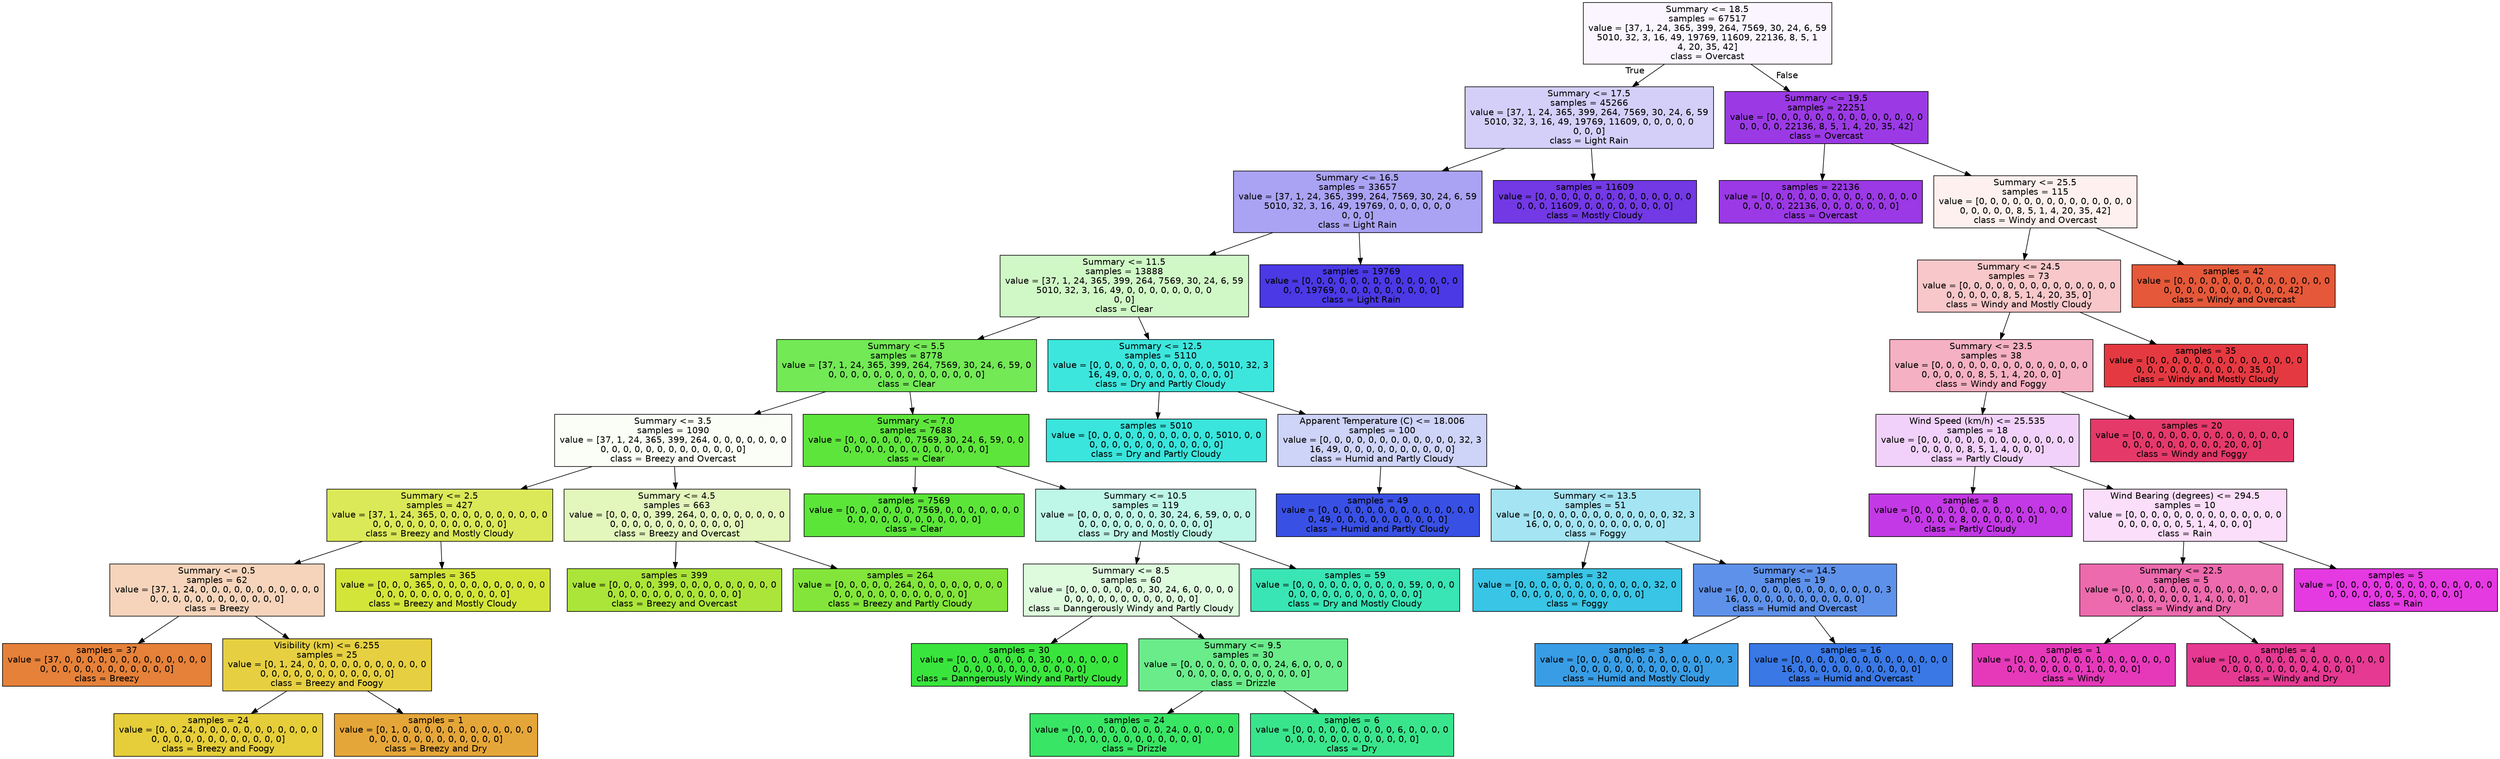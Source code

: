 digraph Tree {
node [shape=box, style="filled", color="black", fontname="helvetica"] ;
edge [fontname="helvetica"] ;
0 [label="Summary <= 18.5\nsamples = 67517\nvalue = [37, 1, 24, 365, 399, 264, 7569, 30, 24, 6, 59\n5010, 32, 3, 16, 49, 19769, 11609, 22136, 8, 5, 1\n4, 20, 35, 42]\nclass = Overcast", fillcolor="#faf5fe"] ;
1 [label="Summary <= 17.5\nsamples = 45266\nvalue = [37, 1, 24, 365, 399, 264, 7569, 30, 24, 6, 59\n5010, 32, 3, 16, 49, 19769, 11609, 0, 0, 0, 0, 0\n0, 0, 0]\nclass = Light Rain", fillcolor="#d3cff9"] ;
0 -> 1 [labeldistance=2.5, labelangle=45, headlabel="True"] ;
2 [label="Summary <= 16.5\nsamples = 33657\nvalue = [37, 1, 24, 365, 399, 264, 7569, 30, 24, 6, 59\n5010, 32, 3, 16, 49, 19769, 0, 0, 0, 0, 0, 0\n0, 0, 0]\nclass = Light Rain", fillcolor="#aaa2f3"] ;
1 -> 2 ;
3 [label="Summary <= 11.5\nsamples = 13888\nvalue = [37, 1, 24, 365, 399, 264, 7569, 30, 24, 6, 59\n5010, 32, 3, 16, 49, 0, 0, 0, 0, 0, 0, 0, 0\n0, 0]\nclass = Clear", fillcolor="#d0f8c6"] ;
2 -> 3 ;
4 [label="Summary <= 5.5\nsamples = 8778\nvalue = [37, 1, 24, 365, 399, 264, 7569, 30, 24, 6, 59, 0\n0, 0, 0, 0, 0, 0, 0, 0, 0, 0, 0, 0, 0, 0]\nclass = Clear", fillcolor="#73e956"] ;
3 -> 4 ;
5 [label="Summary <= 3.5\nsamples = 1090\nvalue = [37, 1, 24, 365, 399, 264, 0, 0, 0, 0, 0, 0, 0\n0, 0, 0, 0, 0, 0, 0, 0, 0, 0, 0, 0, 0]\nclass = Breezy and Overcast", fillcolor="#fbfef6"] ;
4 -> 5 ;
6 [label="Summary <= 2.5\nsamples = 427\nvalue = [37, 1, 24, 365, 0, 0, 0, 0, 0, 0, 0, 0, 0, 0\n0, 0, 0, 0, 0, 0, 0, 0, 0, 0, 0, 0]\nclass = Breezy and Mostly Cloudy", fillcolor="#dbe958"] ;
5 -> 6 ;
7 [label="Summary <= 0.5\nsamples = 62\nvalue = [37, 1, 24, 0, 0, 0, 0, 0, 0, 0, 0, 0, 0, 0\n0, 0, 0, 0, 0, 0, 0, 0, 0, 0, 0, 0]\nclass = Breezy", fillcolor="#f6d4bb"] ;
6 -> 7 ;
8 [label="samples = 37\nvalue = [37, 0, 0, 0, 0, 0, 0, 0, 0, 0, 0, 0, 0, 0\n0, 0, 0, 0, 0, 0, 0, 0, 0, 0, 0, 0]\nclass = Breezy", fillcolor="#e58139"] ;
7 -> 8 ;
9 [label="Visibility (km) <= 6.255\nsamples = 25\nvalue = [0, 1, 24, 0, 0, 0, 0, 0, 0, 0, 0, 0, 0, 0\n0, 0, 0, 0, 0, 0, 0, 0, 0, 0, 0, 0]\nclass = Breezy and Foogy", fillcolor="#e6d041"] ;
7 -> 9 ;
10 [label="samples = 24\nvalue = [0, 0, 24, 0, 0, 0, 0, 0, 0, 0, 0, 0, 0, 0\n0, 0, 0, 0, 0, 0, 0, 0, 0, 0, 0, 0]\nclass = Breezy and Foogy", fillcolor="#e5ce39"] ;
9 -> 10 ;
11 [label="samples = 1\nvalue = [0, 1, 0, 0, 0, 0, 0, 0, 0, 0, 0, 0, 0, 0\n0, 0, 0, 0, 0, 0, 0, 0, 0, 0, 0, 0]\nclass = Breezy and Dry", fillcolor="#e5a639"] ;
9 -> 11 ;
12 [label="samples = 365\nvalue = [0, 0, 0, 365, 0, 0, 0, 0, 0, 0, 0, 0, 0, 0\n0, 0, 0, 0, 0, 0, 0, 0, 0, 0, 0, 0]\nclass = Breezy and Mostly Cloudy", fillcolor="#d4e539"] ;
6 -> 12 ;
13 [label="Summary <= 4.5\nsamples = 663\nvalue = [0, 0, 0, 0, 399, 264, 0, 0, 0, 0, 0, 0, 0, 0\n0, 0, 0, 0, 0, 0, 0, 0, 0, 0, 0, 0]\nclass = Breezy and Overcast", fillcolor="#e3f6bc"] ;
5 -> 13 ;
14 [label="samples = 399\nvalue = [0, 0, 0, 0, 399, 0, 0, 0, 0, 0, 0, 0, 0, 0\n0, 0, 0, 0, 0, 0, 0, 0, 0, 0, 0, 0]\nclass = Breezy and Overcast", fillcolor="#ace539"] ;
13 -> 14 ;
15 [label="samples = 264\nvalue = [0, 0, 0, 0, 0, 264, 0, 0, 0, 0, 0, 0, 0, 0\n0, 0, 0, 0, 0, 0, 0, 0, 0, 0, 0, 0]\nclass = Breezy and Partly Cloudy", fillcolor="#83e539"] ;
13 -> 15 ;
16 [label="Summary <= 7.0\nsamples = 7688\nvalue = [0, 0, 0, 0, 0, 0, 7569, 30, 24, 6, 59, 0, 0\n0, 0, 0, 0, 0, 0, 0, 0, 0, 0, 0, 0, 0]\nclass = Clear", fillcolor="#5ee53c"] ;
4 -> 16 ;
17 [label="samples = 7569\nvalue = [0, 0, 0, 0, 0, 0, 7569, 0, 0, 0, 0, 0, 0, 0\n0, 0, 0, 0, 0, 0, 0, 0, 0, 0, 0, 0]\nclass = Clear", fillcolor="#5be539"] ;
16 -> 17 ;
18 [label="Summary <= 10.5\nsamples = 119\nvalue = [0, 0, 0, 0, 0, 0, 0, 30, 24, 6, 59, 0, 0, 0\n0, 0, 0, 0, 0, 0, 0, 0, 0, 0, 0, 0]\nclass = Dry and Mostly Cloudy", fillcolor="#bef7e7"] ;
16 -> 18 ;
19 [label="Summary <= 8.5\nsamples = 60\nvalue = [0, 0, 0, 0, 0, 0, 0, 30, 24, 6, 0, 0, 0, 0\n0, 0, 0, 0, 0, 0, 0, 0, 0, 0, 0, 0]\nclass = Danngerously Windy and Partly Cloudy", fillcolor="#defbde"] ;
18 -> 19 ;
20 [label="samples = 30\nvalue = [0, 0, 0, 0, 0, 0, 0, 30, 0, 0, 0, 0, 0, 0\n0, 0, 0, 0, 0, 0, 0, 0, 0, 0, 0, 0]\nclass = Danngerously Windy and Partly Cloudy", fillcolor="#39e53c"] ;
19 -> 20 ;
21 [label="Summary <= 9.5\nsamples = 30\nvalue = [0, 0, 0, 0, 0, 0, 0, 0, 24, 6, 0, 0, 0, 0\n0, 0, 0, 0, 0, 0, 0, 0, 0, 0, 0, 0]\nclass = Drizzle", fillcolor="#6aec8b"] ;
19 -> 21 ;
22 [label="samples = 24\nvalue = [0, 0, 0, 0, 0, 0, 0, 0, 24, 0, 0, 0, 0, 0\n0, 0, 0, 0, 0, 0, 0, 0, 0, 0, 0, 0]\nclass = Drizzle", fillcolor="#39e564"] ;
21 -> 22 ;
23 [label="samples = 6\nvalue = [0, 0, 0, 0, 0, 0, 0, 0, 0, 6, 0, 0, 0, 0\n0, 0, 0, 0, 0, 0, 0, 0, 0, 0, 0, 0]\nclass = Dry", fillcolor="#39e58c"] ;
21 -> 23 ;
24 [label="samples = 59\nvalue = [0, 0, 0, 0, 0, 0, 0, 0, 0, 0, 59, 0, 0, 0\n0, 0, 0, 0, 0, 0, 0, 0, 0, 0, 0, 0]\nclass = Dry and Mostly Cloudy", fillcolor="#39e5b4"] ;
18 -> 24 ;
25 [label="Summary <= 12.5\nsamples = 5110\nvalue = [0, 0, 0, 0, 0, 0, 0, 0, 0, 0, 0, 5010, 32, 3\n16, 49, 0, 0, 0, 0, 0, 0, 0, 0, 0, 0]\nclass = Dry and Partly Cloudy", fillcolor="#3de6dd"] ;
3 -> 25 ;
26 [label="samples = 5010\nvalue = [0, 0, 0, 0, 0, 0, 0, 0, 0, 0, 0, 5010, 0, 0\n0, 0, 0, 0, 0, 0, 0, 0, 0, 0, 0, 0]\nclass = Dry and Partly Cloudy", fillcolor="#39e5dc"] ;
25 -> 26 ;
27 [label="Apparent Temperature (C) <= 18.006\nsamples = 100\nvalue = [0, 0, 0, 0, 0, 0, 0, 0, 0, 0, 0, 0, 32, 3\n16, 49, 0, 0, 0, 0, 0, 0, 0, 0, 0, 0]\nclass = Humid and Partly Cloudy", fillcolor="#ced3f8"] ;
25 -> 27 ;
28 [label="samples = 49\nvalue = [0, 0, 0, 0, 0, 0, 0, 0, 0, 0, 0, 0, 0, 0\n0, 49, 0, 0, 0, 0, 0, 0, 0, 0, 0, 0]\nclass = Humid and Partly Cloudy", fillcolor="#3950e5"] ;
27 -> 28 ;
29 [label="Summary <= 13.5\nsamples = 51\nvalue = [0, 0, 0, 0, 0, 0, 0, 0, 0, 0, 0, 0, 32, 3\n16, 0, 0, 0, 0, 0, 0, 0, 0, 0, 0, 0]\nclass = Foggy", fillcolor="#a4e4f3"] ;
27 -> 29 ;
30 [label="samples = 32\nvalue = [0, 0, 0, 0, 0, 0, 0, 0, 0, 0, 0, 0, 32, 0\n0, 0, 0, 0, 0, 0, 0, 0, 0, 0, 0, 0]\nclass = Foggy", fillcolor="#39c5e5"] ;
29 -> 30 ;
31 [label="Summary <= 14.5\nsamples = 19\nvalue = [0, 0, 0, 0, 0, 0, 0, 0, 0, 0, 0, 0, 0, 3\n16, 0, 0, 0, 0, 0, 0, 0, 0, 0, 0, 0]\nclass = Humid and Overcast", fillcolor="#5e91ea"] ;
29 -> 31 ;
32 [label="samples = 3\nvalue = [0, 0, 0, 0, 0, 0, 0, 0, 0, 0, 0, 0, 0, 3\n0, 0, 0, 0, 0, 0, 0, 0, 0, 0, 0, 0]\nclass = Humid and Mostly Cloudy", fillcolor="#399de5"] ;
31 -> 32 ;
33 [label="samples = 16\nvalue = [0, 0, 0, 0, 0, 0, 0, 0, 0, 0, 0, 0, 0, 0\n16, 0, 0, 0, 0, 0, 0, 0, 0, 0, 0, 0]\nclass = Humid and Overcast", fillcolor="#3978e5"] ;
31 -> 33 ;
34 [label="samples = 19769\nvalue = [0, 0, 0, 0, 0, 0, 0, 0, 0, 0, 0, 0, 0, 0\n0, 0, 19769, 0, 0, 0, 0, 0, 0, 0, 0, 0]\nclass = Light Rain", fillcolor="#4a39e5"] ;
2 -> 34 ;
35 [label="samples = 11609\nvalue = [0, 0, 0, 0, 0, 0, 0, 0, 0, 0, 0, 0, 0, 0\n0, 0, 0, 11609, 0, 0, 0, 0, 0, 0, 0, 0]\nclass = Mostly Cloudy", fillcolor="#7239e5"] ;
1 -> 35 ;
36 [label="Summary <= 19.5\nsamples = 22251\nvalue = [0, 0, 0, 0, 0, 0, 0, 0, 0, 0, 0, 0, 0, 0\n0, 0, 0, 0, 22136, 8, 5, 1, 4, 20, 35, 42]\nclass = Overcast", fillcolor="#9b3ae5"] ;
0 -> 36 [labeldistance=2.5, labelangle=-45, headlabel="False"] ;
37 [label="samples = 22136\nvalue = [0, 0, 0, 0, 0, 0, 0, 0, 0, 0, 0, 0, 0, 0\n0, 0, 0, 0, 22136, 0, 0, 0, 0, 0, 0, 0]\nclass = Overcast", fillcolor="#9a39e5"] ;
36 -> 37 ;
38 [label="Summary <= 25.5\nsamples = 115\nvalue = [0, 0, 0, 0, 0, 0, 0, 0, 0, 0, 0, 0, 0, 0\n0, 0, 0, 0, 0, 8, 5, 1, 4, 20, 35, 42]\nclass = Windy and Overcast", fillcolor="#fdf0ee"] ;
36 -> 38 ;
39 [label="Summary <= 24.5\nsamples = 73\nvalue = [0, 0, 0, 0, 0, 0, 0, 0, 0, 0, 0, 0, 0, 0\n0, 0, 0, 0, 0, 8, 5, 1, 4, 20, 35, 0]\nclass = Windy and Mostly Cloudy", fillcolor="#f8c7c9"] ;
38 -> 39 ;
40 [label="Summary <= 23.5\nsamples = 38\nvalue = [0, 0, 0, 0, 0, 0, 0, 0, 0, 0, 0, 0, 0, 0\n0, 0, 0, 0, 0, 8, 5, 1, 4, 20, 0, 0]\nclass = Windy and Foggy", fillcolor="#f5b0c3"] ;
39 -> 40 ;
41 [label="Wind Speed (km/h) <= 25.535\nsamples = 18\nvalue = [0, 0, 0, 0, 0, 0, 0, 0, 0, 0, 0, 0, 0, 0\n0, 0, 0, 0, 0, 8, 5, 1, 4, 0, 0, 0]\nclass = Partly Cloudy", fillcolor="#f1d1f9"] ;
40 -> 41 ;
42 [label="samples = 8\nvalue = [0, 0, 0, 0, 0, 0, 0, 0, 0, 0, 0, 0, 0, 0\n0, 0, 0, 0, 0, 8, 0, 0, 0, 0, 0, 0]\nclass = Partly Cloudy", fillcolor="#c339e5"] ;
41 -> 42 ;
43 [label="Wind Bearing (degrees) <= 294.5\nsamples = 10\nvalue = [0, 0, 0, 0, 0, 0, 0, 0, 0, 0, 0, 0, 0, 0\n0, 0, 0, 0, 0, 0, 5, 1, 4, 0, 0, 0]\nclass = Rain", fillcolor="#fbdefa"] ;
41 -> 43 ;
44 [label="Summary <= 22.5\nsamples = 5\nvalue = [0, 0, 0, 0, 0, 0, 0, 0, 0, 0, 0, 0, 0, 0\n0, 0, 0, 0, 0, 0, 0, 1, 4, 0, 0, 0]\nclass = Windy and Dry", fillcolor="#ec6aad"] ;
43 -> 44 ;
45 [label="samples = 1\nvalue = [0, 0, 0, 0, 0, 0, 0, 0, 0, 0, 0, 0, 0, 0\n0, 0, 0, 0, 0, 0, 0, 1, 0, 0, 0, 0]\nclass = Windy", fillcolor="#e539ba"] ;
44 -> 45 ;
46 [label="samples = 4\nvalue = [0, 0, 0, 0, 0, 0, 0, 0, 0, 0, 0, 0, 0, 0\n0, 0, 0, 0, 0, 0, 0, 0, 4, 0, 0, 0]\nclass = Windy and Dry", fillcolor="#e53992"] ;
44 -> 46 ;
47 [label="samples = 5\nvalue = [0, 0, 0, 0, 0, 0, 0, 0, 0, 0, 0, 0, 0, 0\n0, 0, 0, 0, 0, 0, 5, 0, 0, 0, 0, 0]\nclass = Rain", fillcolor="#e539e2"] ;
43 -> 47 ;
48 [label="samples = 20\nvalue = [0, 0, 0, 0, 0, 0, 0, 0, 0, 0, 0, 0, 0, 0\n0, 0, 0, 0, 0, 0, 0, 0, 0, 20, 0, 0]\nclass = Windy and Foggy", fillcolor="#e5396a"] ;
40 -> 48 ;
49 [label="samples = 35\nvalue = [0, 0, 0, 0, 0, 0, 0, 0, 0, 0, 0, 0, 0, 0\n0, 0, 0, 0, 0, 0, 0, 0, 0, 0, 35, 0]\nclass = Windy and Mostly Cloudy", fillcolor="#e53941"] ;
39 -> 49 ;
50 [label="samples = 42\nvalue = [0, 0, 0, 0, 0, 0, 0, 0, 0, 0, 0, 0, 0, 0\n0, 0, 0, 0, 0, 0, 0, 0, 0, 0, 0, 42]\nclass = Windy and Overcast", fillcolor="#e55839"] ;
38 -> 50 ;
}
